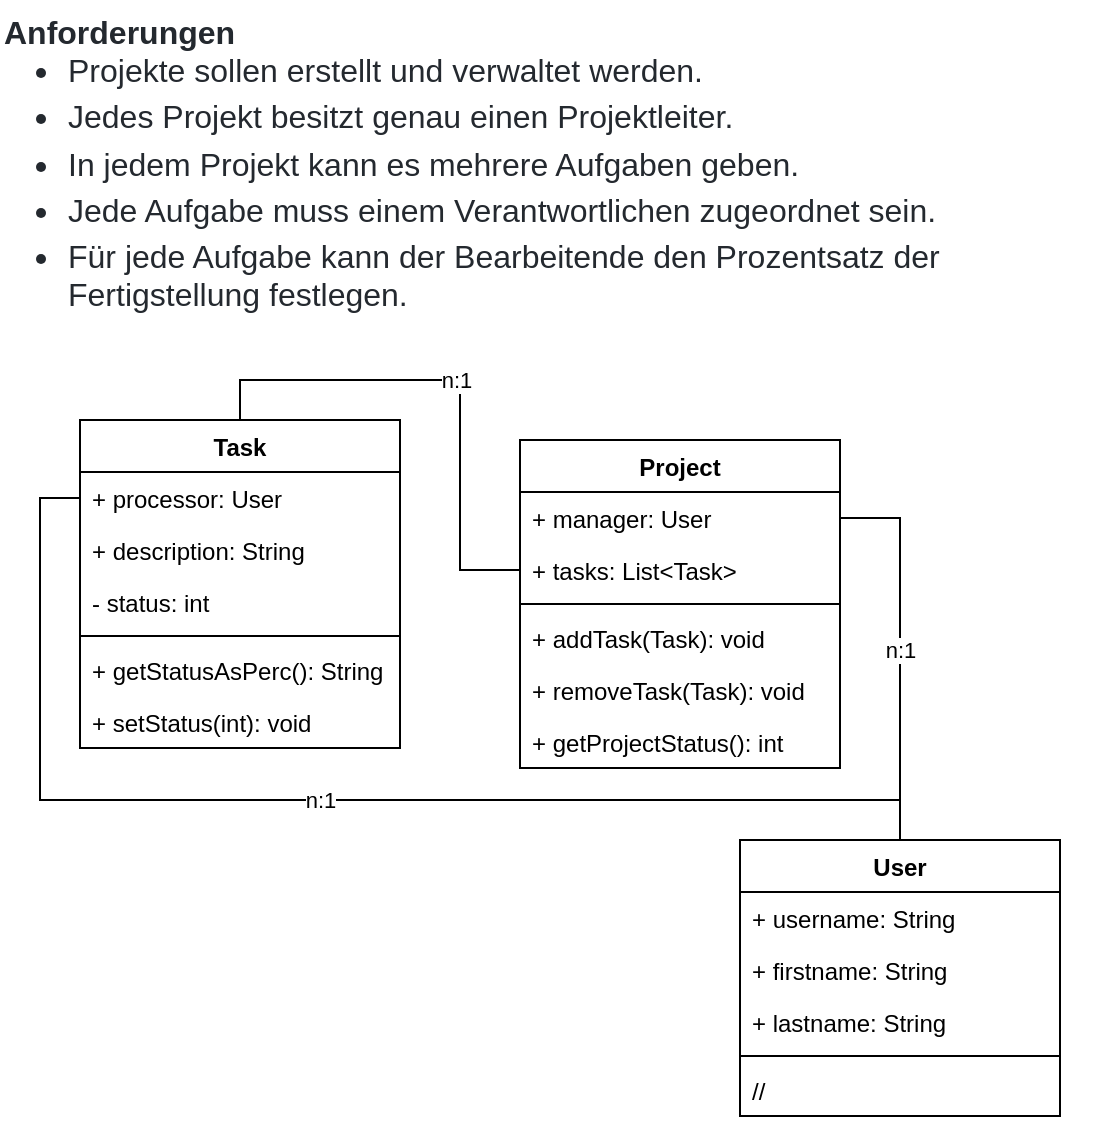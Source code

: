 <mxfile version="16.6.4" type="device"><diagram id="ifDvt9KGOHRk8eMr_bFx" name="Page-1"><mxGraphModel dx="1038" dy="579" grid="1" gridSize="10" guides="1" tooltips="1" connect="1" arrows="1" fold="1" page="1" pageScale="1" pageWidth="827" pageHeight="1169" math="0" shadow="0"><root><mxCell id="0"/><mxCell id="1" parent="0"/><mxCell id="Mr81nelX0asWgUqbZY4u-1" value="&lt;div&gt;&lt;font color=&quot;#24292f&quot;&gt;&lt;span style=&quot;font-size: 16px&quot;&gt;&lt;b&gt;Anforderungen&lt;/b&gt;&lt;/span&gt;&lt;/font&gt;&lt;/div&gt;&lt;ul dir=&quot;auto&quot; style=&quot;box-sizing: border-box ; padding-left: 2em ; margin-top: 0px ; margin-bottom: 16px ; color: rgb(36 , 41 , 47) ; font-size: 16px ; font-style: normal ; font-weight: 400 ; letter-spacing: normal ; text-indent: 0px ; text-transform: none ; word-spacing: 0px ; background-color: rgb(255 , 255 , 255)&quot;&gt;&lt;li style=&quot;box-sizing: border-box&quot;&gt;Projekte sollen erstellt und verwaltet werden.&lt;/li&gt;&lt;li style=&quot;box-sizing: border-box ; margin-top: 0.25em&quot;&gt;Jedes Projekt besitzt genau einen Projektleiter.&lt;/li&gt;&lt;li style=&quot;box-sizing: border-box ; margin-top: 0.25em&quot;&gt;In jedem Projekt kann es mehrere Aufgaben geben.&lt;/li&gt;&lt;li style=&quot;box-sizing: border-box ; margin-top: 0.25em&quot;&gt;Jede Aufgabe muss einem Verantwortlichen zugeordnet sein.&lt;/li&gt;&lt;li style=&quot;box-sizing: border-box ; margin-top: 0.25em&quot;&gt;Für jede Aufgabe kann der Bearbeitende den Prozentsatz der Fertigstellung festlegen.&lt;/li&gt;&lt;/ul&gt;" style="text;whiteSpace=wrap;html=1;" parent="1" vertex="1"><mxGeometry x="15" y="10" width="550" height="130" as="geometry"/></mxCell><mxCell id="Mr81nelX0asWgUqbZY4u-2" value="Project" style="swimlane;fontStyle=1;align=center;verticalAlign=top;childLayout=stackLayout;horizontal=1;startSize=26;horizontalStack=0;resizeParent=1;resizeParentMax=0;resizeLast=0;collapsible=1;marginBottom=0;" parent="1" vertex="1"><mxGeometry x="275" y="230" width="160" height="164" as="geometry"/></mxCell><mxCell id="Mr81nelX0asWgUqbZY4u-3" value="+ manager: User" style="text;strokeColor=none;fillColor=none;align=left;verticalAlign=top;spacingLeft=4;spacingRight=4;overflow=hidden;rotatable=0;points=[[0,0.5],[1,0.5]];portConstraint=eastwest;" parent="Mr81nelX0asWgUqbZY4u-2" vertex="1"><mxGeometry y="26" width="160" height="26" as="geometry"/></mxCell><mxCell id="Mr81nelX0asWgUqbZY4u-17" value="+ tasks: List&lt;Task&gt;" style="text;strokeColor=none;fillColor=none;align=left;verticalAlign=top;spacingLeft=4;spacingRight=4;overflow=hidden;rotatable=0;points=[[0,0.5],[1,0.5]];portConstraint=eastwest;" parent="Mr81nelX0asWgUqbZY4u-2" vertex="1"><mxGeometry y="52" width="160" height="26" as="geometry"/></mxCell><mxCell id="Mr81nelX0asWgUqbZY4u-4" value="" style="line;strokeWidth=1;fillColor=none;align=left;verticalAlign=middle;spacingTop=-1;spacingLeft=3;spacingRight=3;rotatable=0;labelPosition=right;points=[];portConstraint=eastwest;" parent="Mr81nelX0asWgUqbZY4u-2" vertex="1"><mxGeometry y="78" width="160" height="8" as="geometry"/></mxCell><mxCell id="Mr81nelX0asWgUqbZY4u-5" value="+ addTask(Task): void" style="text;strokeColor=none;fillColor=none;align=left;verticalAlign=top;spacingLeft=4;spacingRight=4;overflow=hidden;rotatable=0;points=[[0,0.5],[1,0.5]];portConstraint=eastwest;" parent="Mr81nelX0asWgUqbZY4u-2" vertex="1"><mxGeometry y="86" width="160" height="26" as="geometry"/></mxCell><mxCell id="Mr81nelX0asWgUqbZY4u-23" value="+ removeTask(Task): void" style="text;strokeColor=none;fillColor=none;align=left;verticalAlign=top;spacingLeft=4;spacingRight=4;overflow=hidden;rotatable=0;points=[[0,0.5],[1,0.5]];portConstraint=eastwest;" parent="Mr81nelX0asWgUqbZY4u-2" vertex="1"><mxGeometry y="112" width="160" height="26" as="geometry"/></mxCell><mxCell id="Mr81nelX0asWgUqbZY4u-24" value="+ getProjectStatus(): int" style="text;strokeColor=none;fillColor=none;align=left;verticalAlign=top;spacingLeft=4;spacingRight=4;overflow=hidden;rotatable=0;points=[[0,0.5],[1,0.5]];portConstraint=eastwest;" parent="Mr81nelX0asWgUqbZY4u-2" vertex="1"><mxGeometry y="138" width="160" height="26" as="geometry"/></mxCell><mxCell id="Mr81nelX0asWgUqbZY4u-22" value="n:1" style="edgeStyle=orthogonalEdgeStyle;rounded=0;orthogonalLoop=1;jettySize=auto;html=1;exitX=0.5;exitY=0;exitDx=0;exitDy=0;entryX=0;entryY=0.5;entryDx=0;entryDy=0;endArrow=none;endFill=0;" parent="1" source="Mr81nelX0asWgUqbZY4u-6" target="Mr81nelX0asWgUqbZY4u-17" edge="1"><mxGeometry relative="1" as="geometry"/></mxCell><mxCell id="Mr81nelX0asWgUqbZY4u-6" value="Task" style="swimlane;fontStyle=1;align=center;verticalAlign=top;childLayout=stackLayout;horizontal=1;startSize=26;horizontalStack=0;resizeParent=1;resizeParentMax=0;resizeLast=0;collapsible=1;marginBottom=0;" parent="1" vertex="1"><mxGeometry x="55" y="220" width="160" height="164" as="geometry"/></mxCell><mxCell id="Mr81nelX0asWgUqbZY4u-20" value="+ processor: User" style="text;strokeColor=none;fillColor=none;align=left;verticalAlign=top;spacingLeft=4;spacingRight=4;overflow=hidden;rotatable=0;points=[[0,0.5],[1,0.5]];portConstraint=eastwest;" parent="Mr81nelX0asWgUqbZY4u-6" vertex="1"><mxGeometry y="26" width="160" height="26" as="geometry"/></mxCell><mxCell id="Mr81nelX0asWgUqbZY4u-7" value="+ description: String" style="text;strokeColor=none;fillColor=none;align=left;verticalAlign=top;spacingLeft=4;spacingRight=4;overflow=hidden;rotatable=0;points=[[0,0.5],[1,0.5]];portConstraint=eastwest;" parent="Mr81nelX0asWgUqbZY4u-6" vertex="1"><mxGeometry y="52" width="160" height="26" as="geometry"/></mxCell><mxCell id="Mr81nelX0asWgUqbZY4u-19" value="- status: int" style="text;strokeColor=none;fillColor=none;align=left;verticalAlign=top;spacingLeft=4;spacingRight=4;overflow=hidden;rotatable=0;points=[[0,0.5],[1,0.5]];portConstraint=eastwest;" parent="Mr81nelX0asWgUqbZY4u-6" vertex="1"><mxGeometry y="78" width="160" height="26" as="geometry"/></mxCell><mxCell id="Mr81nelX0asWgUqbZY4u-8" value="" style="line;strokeWidth=1;fillColor=none;align=left;verticalAlign=middle;spacingTop=-1;spacingLeft=3;spacingRight=3;rotatable=0;labelPosition=right;points=[];portConstraint=eastwest;" parent="Mr81nelX0asWgUqbZY4u-6" vertex="1"><mxGeometry y="104" width="160" height="8" as="geometry"/></mxCell><mxCell id="FMKg19zYwg_4QCzenUDt-1" value="+ getStatusAsPerc(): String" style="text;strokeColor=none;fillColor=none;align=left;verticalAlign=top;spacingLeft=4;spacingRight=4;overflow=hidden;rotatable=0;points=[[0,0.5],[1,0.5]];portConstraint=eastwest;" vertex="1" parent="Mr81nelX0asWgUqbZY4u-6"><mxGeometry y="112" width="160" height="26" as="geometry"/></mxCell><mxCell id="Mr81nelX0asWgUqbZY4u-9" value="+ setStatus(int): void" style="text;strokeColor=none;fillColor=none;align=left;verticalAlign=top;spacingLeft=4;spacingRight=4;overflow=hidden;rotatable=0;points=[[0,0.5],[1,0.5]];portConstraint=eastwest;" parent="Mr81nelX0asWgUqbZY4u-6" vertex="1"><mxGeometry y="138" width="160" height="26" as="geometry"/></mxCell><mxCell id="Mr81nelX0asWgUqbZY4u-10" value="User" style="swimlane;fontStyle=1;align=center;verticalAlign=top;childLayout=stackLayout;horizontal=1;startSize=26;horizontalStack=0;resizeParent=1;resizeParentMax=0;resizeLast=0;collapsible=1;marginBottom=0;" parent="1" vertex="1"><mxGeometry x="385" y="430" width="160" height="138" as="geometry"/></mxCell><mxCell id="Mr81nelX0asWgUqbZY4u-11" value="+ username: String" style="text;strokeColor=none;fillColor=none;align=left;verticalAlign=top;spacingLeft=4;spacingRight=4;overflow=hidden;rotatable=0;points=[[0,0.5],[1,0.5]];portConstraint=eastwest;" parent="Mr81nelX0asWgUqbZY4u-10" vertex="1"><mxGeometry y="26" width="160" height="26" as="geometry"/></mxCell><mxCell id="Mr81nelX0asWgUqbZY4u-14" value="+ firstname: String" style="text;strokeColor=none;fillColor=none;align=left;verticalAlign=top;spacingLeft=4;spacingRight=4;overflow=hidden;rotatable=0;points=[[0,0.5],[1,0.5]];portConstraint=eastwest;" parent="Mr81nelX0asWgUqbZY4u-10" vertex="1"><mxGeometry y="52" width="160" height="26" as="geometry"/></mxCell><mxCell id="Mr81nelX0asWgUqbZY4u-15" value="+ lastname: String" style="text;strokeColor=none;fillColor=none;align=left;verticalAlign=top;spacingLeft=4;spacingRight=4;overflow=hidden;rotatable=0;points=[[0,0.5],[1,0.5]];portConstraint=eastwest;" parent="Mr81nelX0asWgUqbZY4u-10" vertex="1"><mxGeometry y="78" width="160" height="26" as="geometry"/></mxCell><mxCell id="Mr81nelX0asWgUqbZY4u-12" value="" style="line;strokeWidth=1;fillColor=none;align=left;verticalAlign=middle;spacingTop=-1;spacingLeft=3;spacingRight=3;rotatable=0;labelPosition=right;points=[];portConstraint=eastwest;" parent="Mr81nelX0asWgUqbZY4u-10" vertex="1"><mxGeometry y="104" width="160" height="8" as="geometry"/></mxCell><mxCell id="Mr81nelX0asWgUqbZY4u-13" value="//" style="text;strokeColor=none;fillColor=none;align=left;verticalAlign=top;spacingLeft=4;spacingRight=4;overflow=hidden;rotatable=0;points=[[0,0.5],[1,0.5]];portConstraint=eastwest;" parent="Mr81nelX0asWgUqbZY4u-10" vertex="1"><mxGeometry y="112" width="160" height="26" as="geometry"/></mxCell><mxCell id="Mr81nelX0asWgUqbZY4u-16" value="n:1" style="edgeStyle=orthogonalEdgeStyle;rounded=0;orthogonalLoop=1;jettySize=auto;html=1;exitX=1;exitY=0.5;exitDx=0;exitDy=0;endArrow=none;endFill=0;" parent="1" source="Mr81nelX0asWgUqbZY4u-3" target="Mr81nelX0asWgUqbZY4u-10" edge="1"><mxGeometry relative="1" as="geometry"/></mxCell><mxCell id="Mr81nelX0asWgUqbZY4u-21" value="n:1" style="edgeStyle=orthogonalEdgeStyle;rounded=0;orthogonalLoop=1;jettySize=auto;html=1;exitX=0;exitY=0.5;exitDx=0;exitDy=0;entryX=0.5;entryY=0;entryDx=0;entryDy=0;endArrow=none;endFill=0;" parent="1" source="Mr81nelX0asWgUqbZY4u-20" target="Mr81nelX0asWgUqbZY4u-10" edge="1"><mxGeometry relative="1" as="geometry"><Array as="points"><mxPoint x="35" y="259"/><mxPoint x="35" y="410"/><mxPoint x="465" y="410"/></Array></mxGeometry></mxCell></root></mxGraphModel></diagram></mxfile>
